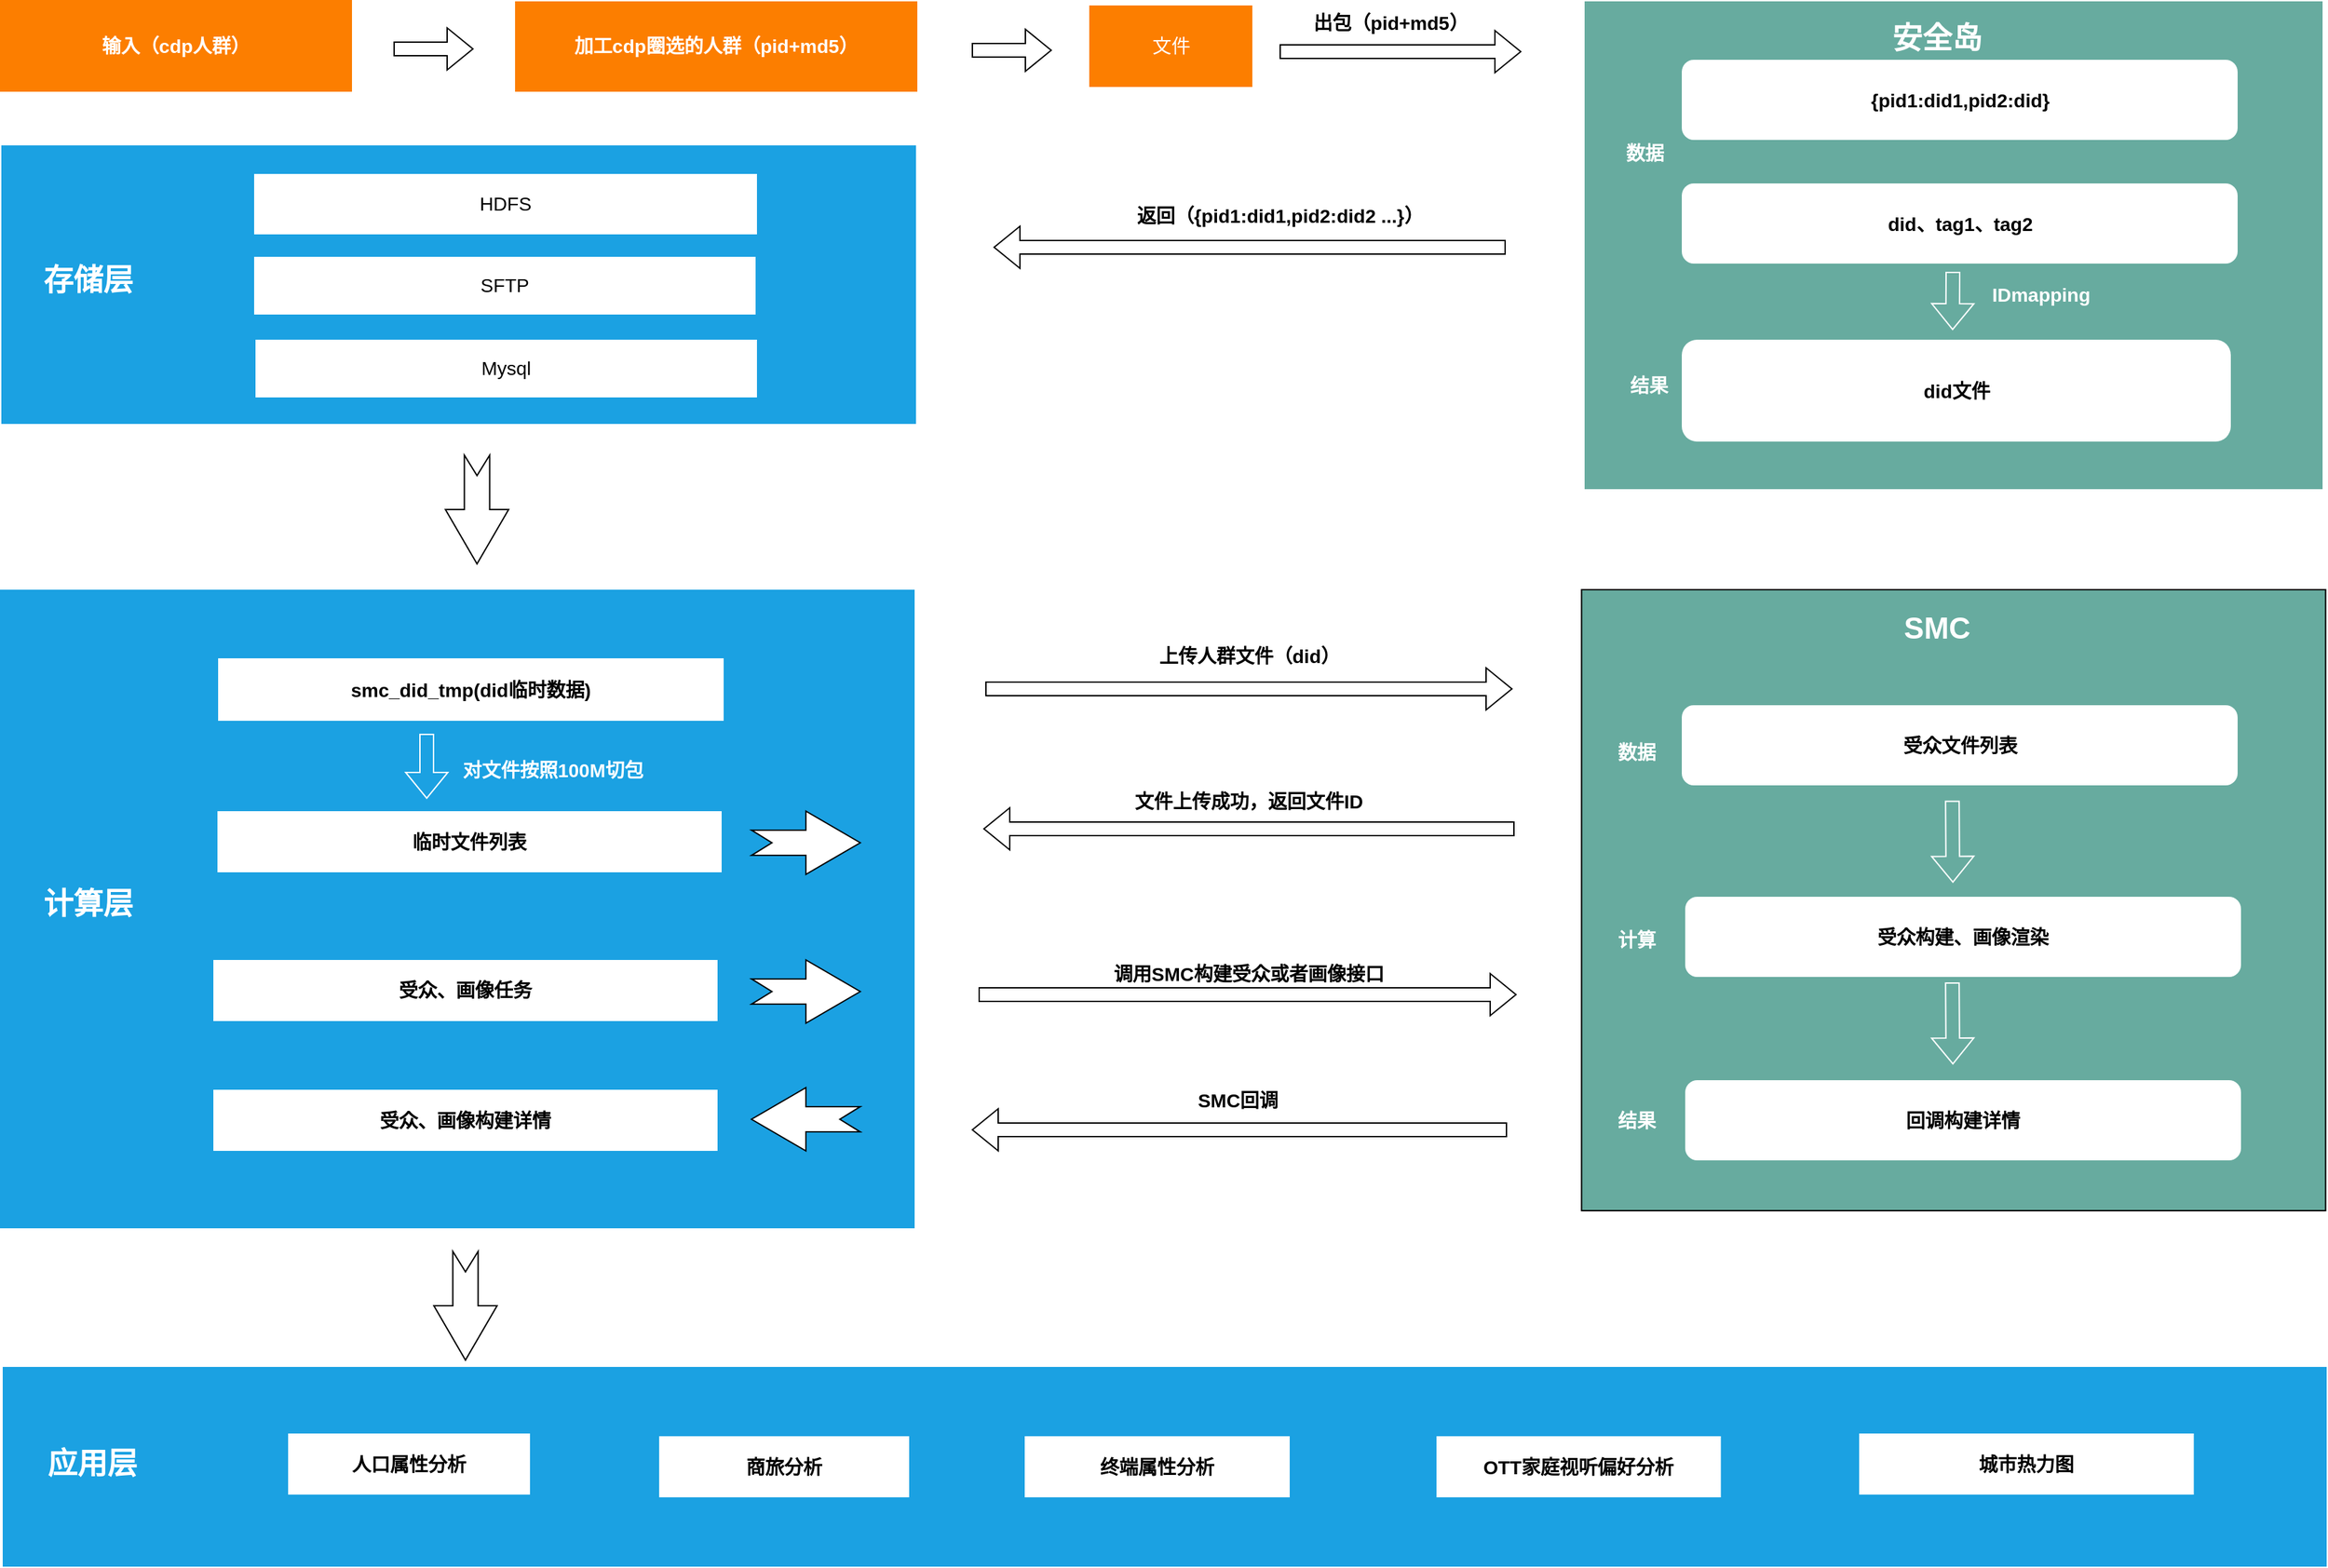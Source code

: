 <mxfile version="21.1.2" type="github">
  <diagram name="第 1 页" id="7fXY0yZBquvqDx3KHDn1">
    <mxGraphModel dx="2331" dy="1966" grid="0" gridSize="10" guides="1" tooltips="1" connect="1" arrows="1" fold="1" page="0" pageScale="1" pageWidth="1700" pageHeight="1100" math="0" shadow="0">
      <root>
        <mxCell id="0" />
        <mxCell id="1" parent="0" />
        <mxCell id="gfVVBqXn79-pAVJmNeN2-7" value="出包（pid+md5）" style="text;html=1;strokeColor=none;fillColor=none;align=center;verticalAlign=middle;whiteSpace=wrap;rounded=0;fontStyle=1;fontSize=14;" parent="1" vertex="1">
          <mxGeometry x="1002.5" y="-704" width="143" height="28" as="geometry" />
        </mxCell>
        <mxCell id="gfVVBqXn79-pAVJmNeN2-11" value="" style="shape=flexArrow;endArrow=classic;html=1;rounded=0;" parent="1" edge="1">
          <mxGeometry width="50" height="50" relative="1" as="geometry">
            <mxPoint x="1159" y="-525" as="sourcePoint" />
            <mxPoint x="782" y="-525" as="targetPoint" />
          </mxGeometry>
        </mxCell>
        <mxCell id="gfVVBqXn79-pAVJmNeN2-12" value="返回（{pid1:did1,pid2:did2 ...}）" style="text;html=1;strokeColor=none;fillColor=none;align=center;verticalAlign=middle;whiteSpace=wrap;rounded=0;fontStyle=1;fontSize=14;" parent="1" vertex="1">
          <mxGeometry x="882" y="-562.5" width="222" height="28" as="geometry" />
        </mxCell>
        <mxCell id="gfVVBqXn79-pAVJmNeN2-21" value="" style="rounded=0;whiteSpace=wrap;html=1;labelPosition=center;verticalLabelPosition=top;align=center;verticalAlign=bottom;fillColor=#67AB9F;" parent="1" vertex="1">
          <mxGeometry x="1214.75" y="-273" width="547.5" height="457" as="geometry" />
        </mxCell>
        <mxCell id="VDL4ZSIlyJueon5hfBDS-1" value="" style="rounded=0;whiteSpace=wrap;html=1;fontSize=15;fontColor=#ffffff;fillColor=#1ba1e2;labelBackgroundColor=#33FFFF;strokeColor=none;" vertex="1" parent="1">
          <mxGeometry x="52" y="-600" width="673" height="205" as="geometry" />
        </mxCell>
        <mxCell id="VDL4ZSIlyJueon5hfBDS-2" value="&lt;font style=&quot;font-size: 22px;&quot;&gt;存储层&lt;/font&gt;" style="text;html=1;strokeColor=none;fillColor=none;align=center;verticalAlign=middle;whiteSpace=wrap;rounded=0;fontSize=22;fontColor=#FFFFFF;fontStyle=1" vertex="1" parent="1">
          <mxGeometry x="67" y="-515" width="98" height="30" as="geometry" />
        </mxCell>
        <mxCell id="VDL4ZSIlyJueon5hfBDS-4" value="&lt;span style=&quot;color: rgba(0, 0, 0, 0); font-family: monospace; font-size: 0px; text-align: start; background-color: rgb(251, 251, 251);&quot;&gt;%3CmxGraphModel%3E%3Croot%3E%3CmxCell%20id%3D%220%22%2F%3E%3CmxCell%20id%3D%221%22%20parent%3D%220%22%2F%3E%3CmxCell%20id%3D%222%22%20value%3D%22%26lt%3Bfont%20color%3D%26quot%3B%23000000%26quot%3B%20style%3D%26quot%3Bfont-size%3A%2013px%3B%26quot%3B%26gt%3B%E6%95%B0%E6%8D%AE%E5%AD%98%E5%82%A8%26lt%3B%2Ffont%26gt%3B%22%20style%3D%22text%3Bhtml%3D1%3BstrokeColor%3Dnone%3BfillColor%3Dnone%3Balign%3Dcenter%3BverticalAlign%3Dmiddle%3BwhiteSpace%3Dwrap%3Brounded%3D0%3BfontSize%3D13%3BfontColor%3D%23FFFFFF%3B%22%20vertex%3D%221%22%20parent%3D%221%22%3E%3CmxGeometry%20x%3D%22235%22%20y%3D%22165%22%20width%3D%2260%22%20height%3D%2230%22%20as%3D%22geometry%22%2F%3E%3C%2FmxCell%3E%3C%2Froot%3E%3C%2FmxGraphModel%3E&lt;/span&gt;" style="rounded=0;whiteSpace=wrap;html=1;fontSize=15;fontColor=#FFFFFF;fillColor=#1BA1E2;labelBackgroundColor=#33FFFF;strokeColor=none;" vertex="1" parent="1">
          <mxGeometry x="51" y="-273" width="673" height="470" as="geometry" />
        </mxCell>
        <mxCell id="VDL4ZSIlyJueon5hfBDS-8" value="输入（cdp人群）" style="rounded=0;whiteSpace=wrap;html=1;fillColor=#FC7E00;fontSize=14;fontStyle=1;fontColor=#FFFFFF;strokeColor=none;" vertex="1" parent="1">
          <mxGeometry x="51" y="-707" width="259" height="67.5" as="geometry" />
        </mxCell>
        <mxCell id="VDL4ZSIlyJueon5hfBDS-9" value="加工cdp圈选的人群（pid+md5）" style="rounded=0;whiteSpace=wrap;html=1;fillColor=#FC7E00;strokeColor=none;fontColor=#FFFFFF;fontSize=14;fontStyle=1" vertex="1" parent="1">
          <mxGeometry x="430" y="-706" width="296" height="66.5" as="geometry" />
        </mxCell>
        <mxCell id="VDL4ZSIlyJueon5hfBDS-10" value="文件" style="rounded=0;whiteSpace=wrap;html=1;fillColor=#FC7E00;fontColor=#FFFFFF;strokeColor=none;fontSize=14;" vertex="1" parent="1">
          <mxGeometry x="852.5" y="-703" width="120" height="60" as="geometry" />
        </mxCell>
        <mxCell id="VDL4ZSIlyJueon5hfBDS-11" value="" style="shape=flexArrow;endArrow=classic;html=1;rounded=0;" edge="1" parent="1">
          <mxGeometry width="50" height="50" relative="1" as="geometry">
            <mxPoint x="766" y="-670.0" as="sourcePoint" />
            <mxPoint x="825" y="-670.0" as="targetPoint" />
          </mxGeometry>
        </mxCell>
        <mxCell id="VDL4ZSIlyJueon5hfBDS-13" value="" style="shape=flexArrow;endArrow=classic;html=1;rounded=0;" edge="1" parent="1">
          <mxGeometry width="50" height="50" relative="1" as="geometry">
            <mxPoint x="992.5" y="-669.0" as="sourcePoint" />
            <mxPoint x="1170.5" y="-669" as="targetPoint" />
          </mxGeometry>
        </mxCell>
        <mxCell id="VDL4ZSIlyJueon5hfBDS-23" value="对文件按照100M切包" style="text;html=1;strokeColor=none;fillColor=none;align=center;verticalAlign=middle;whiteSpace=wrap;rounded=0;fontSize=14;fontStyle=1;fontColor=#FFFFFF;" vertex="1" parent="1">
          <mxGeometry x="385" y="-154" width="146" height="27" as="geometry" />
        </mxCell>
        <mxCell id="VDL4ZSIlyJueon5hfBDS-28" value="" style="shape=flexArrow;endArrow=classic;html=1;rounded=0;" edge="1" parent="1">
          <mxGeometry width="50" height="50" relative="1" as="geometry">
            <mxPoint x="776" y="-200" as="sourcePoint" />
            <mxPoint x="1164" y="-200" as="targetPoint" />
          </mxGeometry>
        </mxCell>
        <mxCell id="VDL4ZSIlyJueon5hfBDS-29" value="上传人群文件（did）" style="text;html=1;strokeColor=none;fillColor=none;align=center;verticalAlign=middle;whiteSpace=wrap;rounded=0;fontStyle=1;fontSize=14;" vertex="1" parent="1">
          <mxGeometry x="898.5" y="-238" width="143" height="28" as="geometry" />
        </mxCell>
        <mxCell id="VDL4ZSIlyJueon5hfBDS-37" value="HDFS" style="rounded=0;whiteSpace=wrap;html=1;fillColor=#FFFFFF;strokeColor=none;fontSize=14;" vertex="1" parent="1">
          <mxGeometry x="238" y="-579" width="370" height="44.5" as="geometry" />
        </mxCell>
        <mxCell id="VDL4ZSIlyJueon5hfBDS-38" value="SFTP" style="rounded=0;whiteSpace=wrap;html=1;fillColor=#FFFFFF;strokeColor=none;fontSize=14;" vertex="1" parent="1">
          <mxGeometry x="238" y="-518" width="369" height="42.5" as="geometry" />
        </mxCell>
        <mxCell id="VDL4ZSIlyJueon5hfBDS-45" value="" style="shape=flexArrow;endArrow=classic;html=1;rounded=0;" edge="1" parent="1">
          <mxGeometry width="50" height="50" relative="1" as="geometry">
            <mxPoint x="1165.5" y="-97" as="sourcePoint" />
            <mxPoint x="774.5" y="-97" as="targetPoint" />
          </mxGeometry>
        </mxCell>
        <mxCell id="VDL4ZSIlyJueon5hfBDS-46" value="文件上传成功，返回文件ID" style="text;html=1;strokeColor=none;fillColor=none;align=center;verticalAlign=middle;whiteSpace=wrap;rounded=0;fontSize=14;fontStyle=1" vertex="1" parent="1">
          <mxGeometry x="875" y="-132" width="190" height="30" as="geometry" />
        </mxCell>
        <mxCell id="VDL4ZSIlyJueon5hfBDS-51" value="" style="shape=flexArrow;endArrow=classic;html=1;rounded=0;" edge="1" parent="1">
          <mxGeometry width="50" height="50" relative="1" as="geometry">
            <mxPoint x="771" y="25" as="sourcePoint" />
            <mxPoint x="1167" y="25" as="targetPoint" />
          </mxGeometry>
        </mxCell>
        <mxCell id="VDL4ZSIlyJueon5hfBDS-53" value="调用SMC构建受众或者画像接口" style="text;html=1;strokeColor=none;fillColor=none;align=center;verticalAlign=middle;whiteSpace=wrap;rounded=0;fontStyle=1;fontSize=14;" vertex="1" parent="1">
          <mxGeometry x="862" y="-5" width="216" height="30" as="geometry" />
        </mxCell>
        <mxCell id="VDL4ZSIlyJueon5hfBDS-58" value="" style="shape=flexArrow;endArrow=classic;html=1;rounded=0;" edge="1" parent="1">
          <mxGeometry width="50" height="50" relative="1" as="geometry">
            <mxPoint x="1160" y="124.5" as="sourcePoint" />
            <mxPoint x="766" y="124.5" as="targetPoint" />
          </mxGeometry>
        </mxCell>
        <mxCell id="VDL4ZSIlyJueon5hfBDS-59" value="SMC回调" style="text;html=1;strokeColor=none;fillColor=none;align=center;verticalAlign=middle;whiteSpace=wrap;rounded=0;fontStyle=1;fontSize=14;" vertex="1" parent="1">
          <mxGeometry x="910" y="88" width="104" height="30" as="geometry" />
        </mxCell>
        <mxCell id="VDL4ZSIlyJueon5hfBDS-61" value="" style="rounded=0;whiteSpace=wrap;html=1;fillColor=#67AB9F;strokeColor=none;strokeWidth=3;" vertex="1" parent="1">
          <mxGeometry x="1217" y="-706" width="543" height="359" as="geometry" />
        </mxCell>
        <mxCell id="VDL4ZSIlyJueon5hfBDS-62" value="&lt;font color=&quot;#000000&quot;&gt;&lt;b&gt;did、tag1、tag2&lt;/b&gt;&lt;/font&gt;" style="rounded=1;whiteSpace=wrap;html=1;fillColor=#FFFFFF;strokeColor=none;fontColor=#ffffff;fontSize=14;" vertex="1" parent="1">
          <mxGeometry x="1288.5" y="-572" width="409" height="59" as="geometry" />
        </mxCell>
        <mxCell id="VDL4ZSIlyJueon5hfBDS-63" value="&lt;font color=&quot;#000000&quot;&gt;&lt;b&gt;did文件&lt;/b&gt;&lt;/font&gt;" style="rounded=1;whiteSpace=wrap;html=1;fillColor=#FFFFFF;strokeColor=none;fontColor=#ffffff;fontSize=14;" vertex="1" parent="1">
          <mxGeometry x="1288.5" y="-457" width="404" height="75" as="geometry" />
        </mxCell>
        <mxCell id="VDL4ZSIlyJueon5hfBDS-64" value="&lt;font color=&quot;#ffffff&quot;&gt;数据&lt;/font&gt;" style="text;html=1;strokeColor=none;fillColor=none;align=center;verticalAlign=middle;whiteSpace=wrap;rounded=0;fontSize=14;fontStyle=1" vertex="1" parent="1">
          <mxGeometry x="1212" y="-609" width="98.5" height="30" as="geometry" />
        </mxCell>
        <mxCell id="VDL4ZSIlyJueon5hfBDS-65" value="&lt;font color=&quot;#ffffff&quot;&gt;结果&lt;/font&gt;" style="text;html=1;strokeColor=none;fillColor=none;align=center;verticalAlign=middle;whiteSpace=wrap;rounded=0;fontSize=14;fontStyle=1" vertex="1" parent="1">
          <mxGeometry x="1214.75" y="-441" width="98.5" height="35" as="geometry" />
        </mxCell>
        <mxCell id="VDL4ZSIlyJueon5hfBDS-66" value="&lt;font color=&quot;#ffffff&quot; style=&quot;font-size: 22px;&quot;&gt;安全岛&lt;/font&gt;" style="text;html=1;strokeColor=none;fillColor=none;align=center;verticalAlign=middle;whiteSpace=wrap;rounded=0;fontSize=14;fontStyle=1;fontColor=#000000;" vertex="1" parent="1">
          <mxGeometry x="1426.5" y="-693" width="98.5" height="30" as="geometry" />
        </mxCell>
        <mxCell id="VDL4ZSIlyJueon5hfBDS-69" value="" style="shape=flexArrow;endArrow=classic;html=1;rounded=0;strokeColor=#FFFFFF;" edge="1" parent="1">
          <mxGeometry width="50" height="50" relative="1" as="geometry">
            <mxPoint x="1488" y="-507" as="sourcePoint" />
            <mxPoint x="1487.79" y="-464" as="targetPoint" />
          </mxGeometry>
        </mxCell>
        <mxCell id="VDL4ZSIlyJueon5hfBDS-70" value="IDmapping" style="text;html=1;strokeColor=none;fillColor=none;align=center;verticalAlign=middle;whiteSpace=wrap;rounded=0;fontColor=#FFFFFF;fontSize=14;fontStyle=1" vertex="1" parent="1">
          <mxGeometry x="1523" y="-505.5" width="60" height="30" as="geometry" />
        </mxCell>
        <mxCell id="VDL4ZSIlyJueon5hfBDS-72" value="" style="shape=flexArrow;endArrow=classic;html=1;rounded=0;" edge="1" parent="1">
          <mxGeometry width="50" height="50" relative="1" as="geometry">
            <mxPoint x="340.5" y="-671.0" as="sourcePoint" />
            <mxPoint x="399.5" y="-671.0" as="targetPoint" />
          </mxGeometry>
        </mxCell>
        <mxCell id="VDL4ZSIlyJueon5hfBDS-73" value="&lt;font style=&quot;font-size: 22px;&quot;&gt;计算层&lt;/font&gt;" style="text;html=1;strokeColor=none;fillColor=none;align=center;verticalAlign=middle;whiteSpace=wrap;rounded=0;fontSize=22;fontColor=#FFFFFF;fontStyle=1" vertex="1" parent="1">
          <mxGeometry x="67" y="-56" width="98" height="30" as="geometry" />
        </mxCell>
        <mxCell id="VDL4ZSIlyJueon5hfBDS-76" value="Mysql" style="rounded=0;whiteSpace=wrap;html=1;fillColor=#FFFFFF;strokeColor=none;fontSize=14;" vertex="1" parent="1">
          <mxGeometry x="239" y="-457" width="369" height="42.5" as="geometry" />
        </mxCell>
        <mxCell id="VDL4ZSIlyJueon5hfBDS-79" value="smc_did_tmp(did临时数据)" style="rounded=0;whiteSpace=wrap;html=1;fillColor=#FFFFFF;strokeColor=#FFFFFF;fontSize=14;fontStyle=1" vertex="1" parent="1">
          <mxGeometry x="212" y="-222" width="371" height="45" as="geometry" />
        </mxCell>
        <mxCell id="VDL4ZSIlyJueon5hfBDS-83" value="" style="shape=flexArrow;endArrow=classic;html=1;rounded=0;strokeColor=#FFFFFF;" edge="1" parent="1">
          <mxGeometry width="50" height="50" relative="1" as="geometry">
            <mxPoint x="365" y="-167" as="sourcePoint" />
            <mxPoint x="365" y="-119" as="targetPoint" />
          </mxGeometry>
        </mxCell>
        <mxCell id="VDL4ZSIlyJueon5hfBDS-84" value="临时文件列表" style="rounded=0;whiteSpace=wrap;html=1;fillColor=#FFFFFF;strokeColor=none;fontSize=14;fontStyle=1" vertex="1" parent="1">
          <mxGeometry x="211" y="-110" width="371" height="45" as="geometry" />
        </mxCell>
        <mxCell id="VDL4ZSIlyJueon5hfBDS-88" value="&lt;font color=&quot;#ffffff&quot; style=&quot;font-size: 22px;&quot;&gt;SMC&lt;/font&gt;" style="text;html=1;strokeColor=none;fillColor=none;align=center;verticalAlign=middle;whiteSpace=wrap;rounded=0;fontSize=14;fontStyle=1;fontColor=#000000;" vertex="1" parent="1">
          <mxGeometry x="1426.5" y="-259" width="98.5" height="30" as="geometry" />
        </mxCell>
        <mxCell id="VDL4ZSIlyJueon5hfBDS-89" value="" style="html=1;shadow=0;dashed=0;align=center;verticalAlign=middle;shape=mxgraph.arrows2.arrow;dy=0.6;dx=40;notch=15;" vertex="1" parent="1">
          <mxGeometry x="604" y="-110" width="80" height="46.5" as="geometry" />
        </mxCell>
        <mxCell id="VDL4ZSIlyJueon5hfBDS-90" value="x" style="rounded=0;whiteSpace=wrap;html=1;fontSize=15;fontColor=#ffffff;fillColor=#1ba1e2;labelBackgroundColor=#33FFFF;strokeColor=none;" vertex="1" parent="1">
          <mxGeometry x="53" y="299" width="1710" height="147" as="geometry" />
        </mxCell>
        <mxCell id="VDL4ZSIlyJueon5hfBDS-91" value="&lt;font style=&quot;font-size: 22px;&quot;&gt;应用层&lt;/font&gt;" style="text;html=1;strokeColor=none;fillColor=none;align=center;verticalAlign=middle;whiteSpace=wrap;rounded=0;fontSize=22;fontColor=#FFFFFF;fontStyle=1" vertex="1" parent="1">
          <mxGeometry x="70" y="355.5" width="98" height="30" as="geometry" />
        </mxCell>
        <mxCell id="VDL4ZSIlyJueon5hfBDS-93" value="" style="html=1;shadow=0;dashed=0;align=center;verticalAlign=middle;shape=mxgraph.arrows2.arrow;dy=0.6;dx=40;notch=15;rotation=-180;direction=north;" vertex="1" parent="1">
          <mxGeometry x="378.75" y="-372" width="46.5" height="80" as="geometry" />
        </mxCell>
        <mxCell id="VDL4ZSIlyJueon5hfBDS-96" value="受众、画像任务" style="rounded=0;whiteSpace=wrap;html=1;fillColor=#FFFFFF;strokeColor=none;fontSize=14;fontStyle=1" vertex="1" parent="1">
          <mxGeometry x="208" y="-0.5" width="371" height="45" as="geometry" />
        </mxCell>
        <mxCell id="VDL4ZSIlyJueon5hfBDS-97" value="受众、画像构建详情" style="rounded=0;whiteSpace=wrap;html=1;fillColor=#FFFFFF;strokeColor=none;fontSize=14;fontStyle=1" vertex="1" parent="1">
          <mxGeometry x="208" y="95" width="371" height="45" as="geometry" />
        </mxCell>
        <mxCell id="VDL4ZSIlyJueon5hfBDS-98" value="" style="html=1;shadow=0;dashed=0;align=center;verticalAlign=middle;shape=mxgraph.arrows2.arrow;dy=0.6;dx=40;notch=15;" vertex="1" parent="1">
          <mxGeometry x="604" y="-0.5" width="80" height="46.5" as="geometry" />
        </mxCell>
        <mxCell id="VDL4ZSIlyJueon5hfBDS-99" value="" style="html=1;shadow=0;dashed=0;align=center;verticalAlign=middle;shape=mxgraph.arrows2.arrow;dy=0.6;dx=40;notch=15;rotation=-180;" vertex="1" parent="1">
          <mxGeometry x="604" y="93.5" width="80" height="46.5" as="geometry" />
        </mxCell>
        <mxCell id="VDL4ZSIlyJueon5hfBDS-100" value="&lt;font color=&quot;#000000&quot;&gt;&lt;b&gt;受众文件列表&lt;/b&gt;&lt;/font&gt;" style="rounded=1;whiteSpace=wrap;html=1;fillColor=#FFFFFF;strokeColor=none;fontColor=#ffffff;fontSize=14;" vertex="1" parent="1">
          <mxGeometry x="1288.5" y="-188" width="409" height="59" as="geometry" />
        </mxCell>
        <mxCell id="VDL4ZSIlyJueon5hfBDS-101" value="&lt;font color=&quot;#000000&quot;&gt;&lt;b&gt;受众构建、画像渲染&lt;/b&gt;&lt;/font&gt;" style="rounded=1;whiteSpace=wrap;html=1;fillColor=#FFFFFF;strokeColor=none;fontColor=#ffffff;fontSize=14;" vertex="1" parent="1">
          <mxGeometry x="1291" y="-47" width="409" height="59" as="geometry" />
        </mxCell>
        <mxCell id="VDL4ZSIlyJueon5hfBDS-102" value="&lt;font color=&quot;#ffffff&quot;&gt;数据&lt;/font&gt;" style="text;html=1;strokeColor=none;fillColor=none;align=center;verticalAlign=middle;whiteSpace=wrap;rounded=0;fontSize=14;fontStyle=1" vertex="1" parent="1">
          <mxGeometry x="1206" y="-168" width="98.5" height="30" as="geometry" />
        </mxCell>
        <mxCell id="VDL4ZSIlyJueon5hfBDS-103" value="&lt;font color=&quot;#ffffff&quot;&gt;计算&lt;/font&gt;" style="text;html=1;strokeColor=none;fillColor=none;align=center;verticalAlign=middle;whiteSpace=wrap;rounded=0;fontSize=14;fontStyle=1" vertex="1" parent="1">
          <mxGeometry x="1206" y="-30.5" width="98.5" height="30" as="geometry" />
        </mxCell>
        <mxCell id="VDL4ZSIlyJueon5hfBDS-104" value="" style="shape=flexArrow;endArrow=classic;html=1;rounded=0;strokeColor=#FFFFFF;" edge="1" parent="1">
          <mxGeometry width="50" height="50" relative="1" as="geometry">
            <mxPoint x="1487.59" y="-117.75" as="sourcePoint" />
            <mxPoint x="1488" y="-57.25" as="targetPoint" />
          </mxGeometry>
        </mxCell>
        <mxCell id="VDL4ZSIlyJueon5hfBDS-105" value="&lt;font color=&quot;#000000&quot;&gt;&lt;b&gt;回调构建详情&lt;/b&gt;&lt;/font&gt;" style="rounded=1;whiteSpace=wrap;html=1;fillColor=#FFFFFF;strokeColor=none;fontColor=#ffffff;fontSize=14;" vertex="1" parent="1">
          <mxGeometry x="1291" y="88" width="409" height="59" as="geometry" />
        </mxCell>
        <mxCell id="VDL4ZSIlyJueon5hfBDS-106" value="&lt;font color=&quot;#ffffff&quot;&gt;结果&lt;/font&gt;" style="text;html=1;strokeColor=none;fillColor=none;align=center;verticalAlign=middle;whiteSpace=wrap;rounded=0;fontSize=14;fontStyle=1" vertex="1" parent="1">
          <mxGeometry x="1206" y="102.5" width="98.5" height="30" as="geometry" />
        </mxCell>
        <mxCell id="VDL4ZSIlyJueon5hfBDS-107" value="" style="shape=flexArrow;endArrow=classic;html=1;rounded=0;strokeColor=#FFFFFF;" edge="1" parent="1">
          <mxGeometry width="50" height="50" relative="1" as="geometry">
            <mxPoint x="1487.59" y="16" as="sourcePoint" />
            <mxPoint x="1488" y="76.5" as="targetPoint" />
          </mxGeometry>
        </mxCell>
        <mxCell id="VDL4ZSIlyJueon5hfBDS-108" value="人口属性分析" style="rounded=0;whiteSpace=wrap;html=1;fillColor=#FFFFFF;strokeColor=none;fontSize=14;fontStyle=1" vertex="1" parent="1">
          <mxGeometry x="263" y="348" width="178" height="45" as="geometry" />
        </mxCell>
        <mxCell id="VDL4ZSIlyJueon5hfBDS-109" value="商旅分析" style="rounded=0;whiteSpace=wrap;html=1;fillColor=#FFFFFF;strokeColor=none;fontSize=14;fontStyle=1" vertex="1" parent="1">
          <mxGeometry x="536" y="350" width="184" height="45" as="geometry" />
        </mxCell>
        <mxCell id="VDL4ZSIlyJueon5hfBDS-110" value="终端属性分析" style="rounded=0;whiteSpace=wrap;html=1;fillColor=#FFFFFF;strokeColor=none;fontSize=14;fontStyle=1" vertex="1" parent="1">
          <mxGeometry x="805" y="350" width="195" height="45" as="geometry" />
        </mxCell>
        <mxCell id="VDL4ZSIlyJueon5hfBDS-111" value="OTT家庭视听偏好分析" style="rounded=0;whiteSpace=wrap;html=1;fillColor=#FFFFFF;strokeColor=none;fontSize=14;fontStyle=1" vertex="1" parent="1">
          <mxGeometry x="1108" y="350" width="209.25" height="45" as="geometry" />
        </mxCell>
        <mxCell id="VDL4ZSIlyJueon5hfBDS-112" value="城市热力图" style="rounded=0;whiteSpace=wrap;html=1;fillColor=#FFFFFF;strokeColor=none;fontSize=14;fontStyle=1" vertex="1" parent="1">
          <mxGeometry x="1419" y="348" width="246.25" height="45" as="geometry" />
        </mxCell>
        <mxCell id="VDL4ZSIlyJueon5hfBDS-113" value="" style="html=1;shadow=0;dashed=0;align=center;verticalAlign=middle;shape=mxgraph.arrows2.arrow;dy=0.6;dx=40;notch=15;rotation=-180;direction=north;" vertex="1" parent="1">
          <mxGeometry x="370.25" y="214" width="46.5" height="80" as="geometry" />
        </mxCell>
        <mxCell id="VDL4ZSIlyJueon5hfBDS-117" value="&lt;font color=&quot;#000000&quot;&gt;&lt;b&gt;{pid1:did1,pid2:did}&lt;/b&gt;&lt;/font&gt;" style="rounded=1;whiteSpace=wrap;html=1;fillColor=#FFFFFF;strokeColor=none;fontColor=#ffffff;fontSize=14;" vertex="1" parent="1">
          <mxGeometry x="1288.5" y="-663" width="409" height="59" as="geometry" />
        </mxCell>
      </root>
    </mxGraphModel>
  </diagram>
</mxfile>
